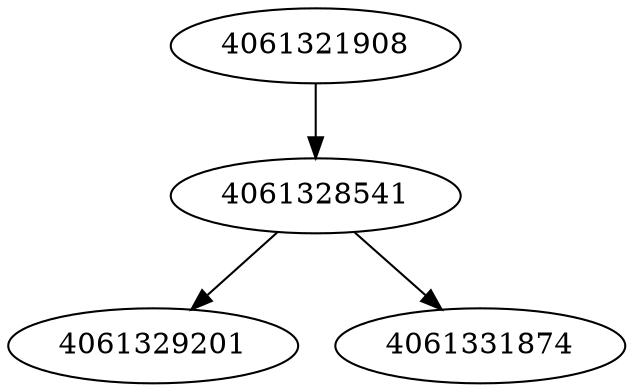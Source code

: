 strict digraph  {
4061329201;
4061331874;
4061321908;
4061328541;
4061321908 -> 4061328541;
4061328541 -> 4061329201;
4061328541 -> 4061331874;
}
